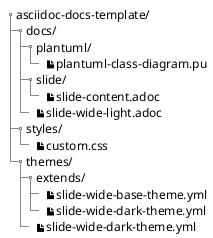 @startsalt
{{T
+ asciidoc-docs-template/
++ docs/
+++ plantuml/
++++ <&file>plantuml-class-diagram.pu
+++ slide/
++++ <&file>slide-content.adoc
+++ <&file>slide-wide-light.adoc
++ styles/
+++ <&file>custom.css
++ themes/
+++ extends/
++++ <&file>slide-wide-base-theme.yml
++++ <&file>slide-wide-dark-theme.yml
+++ <&file>slide-wide-dark-theme.yml
}}
@endsalt
